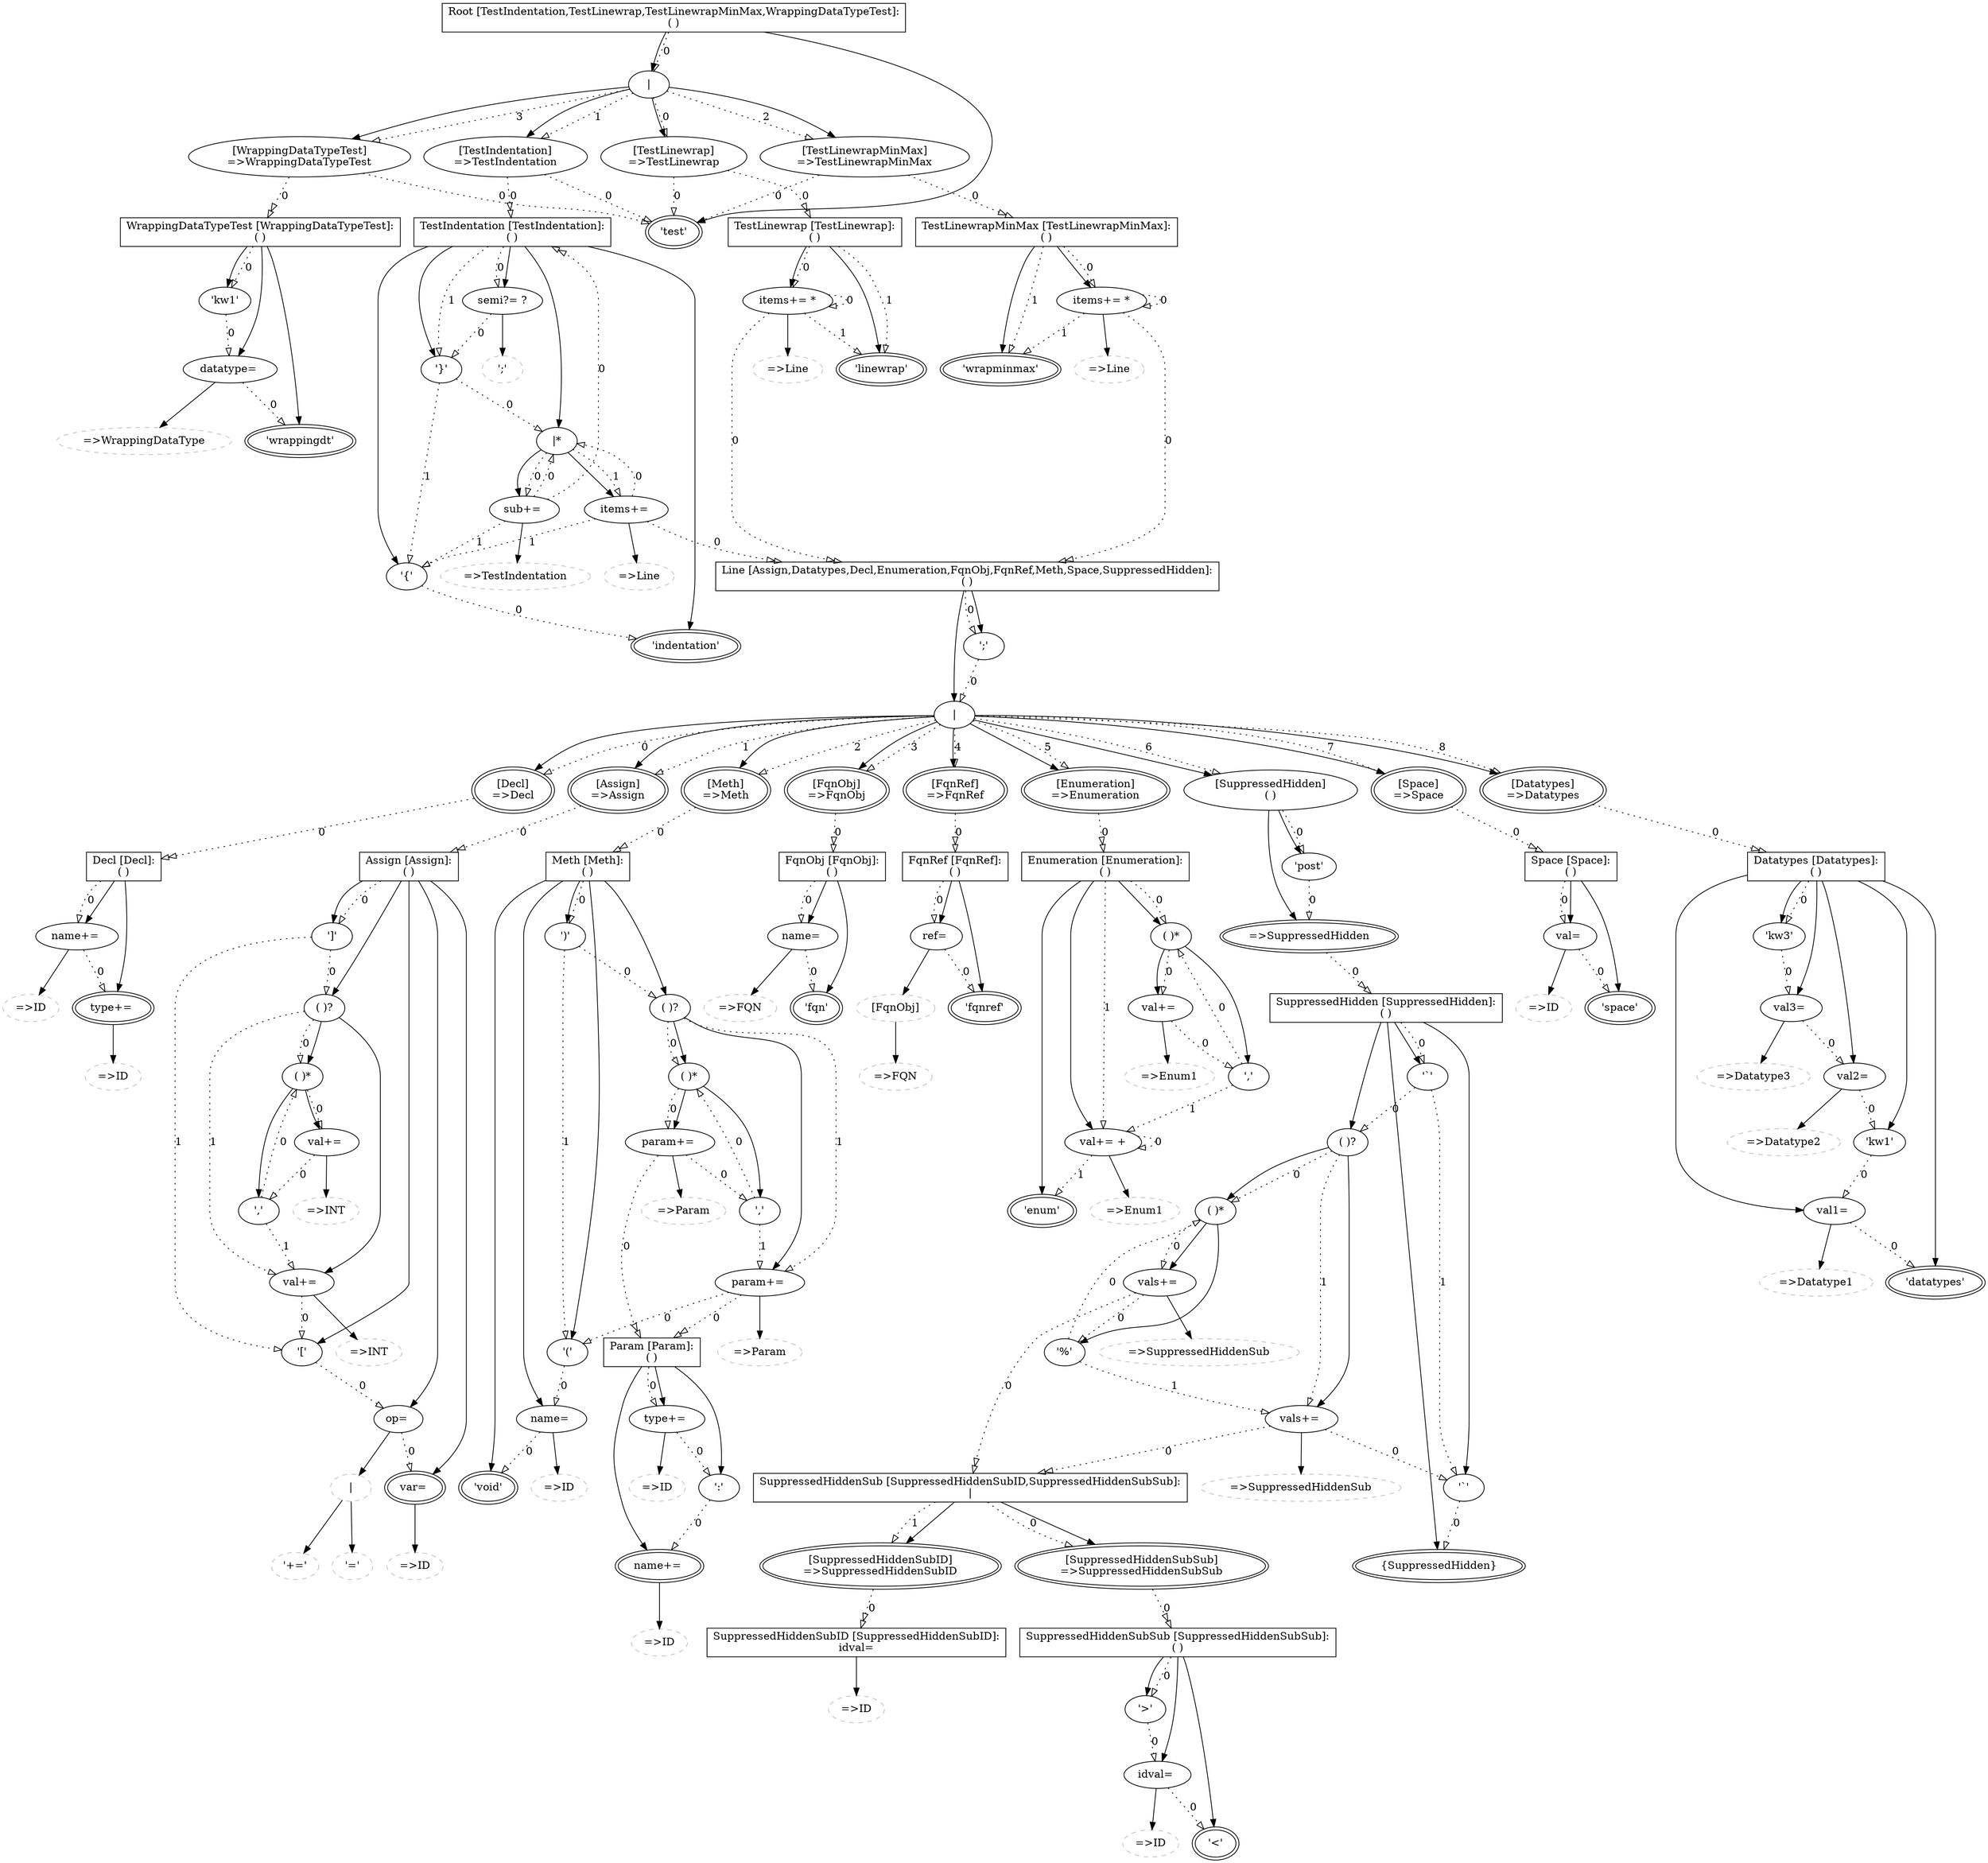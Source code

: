 ## This is a Graphviz .dot file (http://www.graphviz.org/)
## You can use the command 'dot -Tpdf this.dot > out.pdf' to render it.
digraph G {
group11980059 [shape=record,label="Root \[TestIndentation,TestLinewrap,TestLinewrapMinMax,WrappingDataTypeTest\]:\n( )"];
keyword8564996 [label="'test'",peripheries=2];
alternatives15392234 [label="\|"];
rulecall8049877 [label="\[TestLinewrap\]\n=\>TestLinewrap"];
rulecall14847971 [label="\[TestIndentation\]\n=\>TestIndentation"];
rulecall4772074 [label="\[TestLinewrapMinMax\]\n=\>TestLinewrapMinMax"];
rulecall8786116 [label="\[WrappingDataTypeTest\]\n=\>WrappingDataTypeTest"];
group9392383 [shape=record,label="Line \[Assign,Datatypes,Decl,Enumeration,FqnObj,FqnRef,Meth,Space,SuppressedHidden\]:\n( )"];
alternatives958830 [label="\|"];
rulecall8353931 [label="\[Decl\]\n=\>Decl",peripheries=2];
rulecall11294124 [label="\[Assign\]\n=\>Assign",peripheries=2];
rulecall7526549 [label="\[Meth\]\n=\>Meth",peripheries=2];
rulecall4424876 [label="\[FqnObj\]\n=\>FqnObj",peripheries=2];
rulecall9655301 [label="\[FqnRef\]\n=\>FqnRef",peripheries=2];
rulecall14295635 [label="\[Enumeration\]\n=\>Enumeration",peripheries=2];
group8937123 [label="\[SuppressedHidden\]\n( )"];
rulecall1629420 [label="=\>SuppressedHidden",peripheries=2];
keyword16598940 [label="'post'"];
rulecall4809556 [label="\[Space\]\n=\>Space",peripheries=2];
rulecall11097132 [label="\[Datatypes\]\n=\>Datatypes",peripheries=2];
keyword6848879 [label="';'"];
group635945 [shape=record,label="Decl \[Decl\]:\n( )"];
assignment11061361 [label="type+= ",peripheries=2];
rulecall12784085 [color=grey,label="=\>ID",style=dashed];
assignment16752163 [label="name+= "];
rulecall13100416 [color=grey,label="=\>ID",style=dashed];
group1247724 [shape=record,label="Assign \[Assign\]:\n( )"];
assignment15144602 [label="var= ",peripheries=2];
rulecall2933856 [color=grey,label="=\>ID",style=dashed];
assignment12197082 [label="op= "];
alternatives15763159 [color=grey,label="\|",style=dashed];
keyword2410155 [color=grey,label="'='",style=dashed];
keyword7278831 [color=grey,label="'+='",style=dashed];
keyword12633706 [label="'\['"];
group2262305 [label="( )?"];
assignment12338877 [label="val+= "];
rulecall1092990 [color=grey,label="=\>INT",style=dashed];
group5401695 [label="( )*"];
keyword4786706 [label="','"];
assignment13132751 [label="val+= "];
rulecall15610735 [color=grey,label="=\>INT",style=dashed];
keyword3418635 [label="'\]'"];
group11812857 [shape=record,label="Meth \[Meth\]:\n( )"];
keyword13896146 [label="'void'",peripheries=2];
assignment1096796 [label="name= "];
rulecall15288182 [color=grey,label="=\>ID",style=dashed];
keyword13694967 [label="'('"];
group4689424 [label="( )?"];
assignment12481262 [label="param+= "];
rulecall5416549 [color=grey,label="=\>Param",style=dashed];
group12571824 [label="( )*"];
keyword2388025 [label="','"];
assignment7041903 [label="param+= "];
rulecall8765702 [color=grey,label="=\>Param",style=dashed];
keyword4435521 [label="')'"];
group6642348 [shape=record,label="Param \[Param\]:\n( )"];
assignment13362352 [label="name+= ",peripheries=2];
rulecall2770321 [color=grey,label="=\>ID",style=dashed];
keyword2356421 [label="':'"];
assignment1238236 [label="type+= "];
rulecall4020385 [color=grey,label="=\>ID",style=dashed];
group10144701 [shape=record,label="Space \[Space\]:\n( )"];
keyword11937207 [label="'space'",peripheries=2];
assignment7300246 [label="val= "];
rulecall1589839 [color=grey,label="=\>ID",style=dashed];
group6697224 [shape=record,label="TestLinewrap \[TestLinewrap\]:\n( )"];
keyword1901807 [label="'linewrap'",peripheries=2];
assignment317424 [label="items+= *"];
rulecall2813503 [color=grey,label="=\>Line",style=dashed];
group3085863 [shape=record,label="TestLinewrapMinMax \[TestLinewrapMinMax\]:\n( )"];
keyword5740171 [label="'wrapminmax'",peripheries=2];
assignment16570324 [label="items+= *"];
rulecall9170244 [color=grey,label="=\>Line",style=dashed];
group6075435 [shape=record,label="TestIndentation \[TestIndentation\]:\n( )"];
keyword3699516 [label="'indentation'",peripheries=2];
keyword1412136 [label="'{'"];
alternatives10791066 [label="\|*"];
assignment12436798 [label="sub+= "];
rulecall5546726 [color=grey,label="=\>TestIndentation",style=dashed];
assignment14722649 [label="items+= "];
rulecall9622202 [color=grey,label="=\>Line",style=dashed];
keyword3741649 [label="'}'"];
assignment13185017 [label="semi?= ?"];
keyword4890254 [color=grey,label="';'",style=dashed];
group15707128 [shape=record,label="FqnObj \[FqnObj\]:\n( )"];
keyword211648 [label="'fqn'",peripheries=2];
assignment7115045 [label="name= "];
rulecall12272674 [color=grey,label="=\>FQN",style=dashed];
group396583 [shape=record,label="FqnRef \[FqnRef\]:\n( )"];
keyword4822559 [label="'fqnref'",peripheries=2];
assignment11351342 [label="ref= "];
crossreference2034542 [color=grey,label="\[FqnObj\]",style=dashed];
rulecall7420678 [color=grey,label="=\>FQN",style=dashed];
group741340 [shape=record,label="Enumeration \[Enumeration\]:\n( )"];
keyword11008689 [label="'enum'",peripheries=2];
assignment642517 [label="val+= +"];
rulecall230897 [color=grey,label="=\>Enum1",style=dashed];
group3905676 [label="( )*"];
keyword10241488 [label="','"];
assignment11048698 [label="val+= "];
rulecall5155943 [color=grey,label="=\>Enum1",style=dashed];
group11244395 [shape=record,label="SuppressedHidden \[SuppressedHidden\]:\n( )"];
action5996989 [label="{SuppressedHidden}",peripheries=2];
keyword10672757 [label="'`'"];
group11827008 [label="( )?"];
assignment9345520 [label="vals+= "];
rulecall5254238 [color=grey,label="=\>SuppressedHiddenSub",style=dashed];
group73501 [label="( )*"];
keyword10602023 [label="'%'"];
assignment1858652 [label="vals+= "];
rulecall13015181 [color=grey,label="=\>SuppressedHiddenSub",style=dashed];
keyword14182480 [label="'`'"];
alternatives11042687 [shape=record,label="SuppressedHiddenSub \[SuppressedHiddenSubID,SuppressedHiddenSubSub\]:\n\|"];
rulecall9493056 [label="\[SuppressedHiddenSubSub\]\n=\>SuppressedHiddenSubSub",peripheries=2];
rulecall1145435 [label="\[SuppressedHiddenSubID\]\n=\>SuppressedHiddenSubID",peripheries=2];
group4889052 [shape=record,label="SuppressedHiddenSubSub \[SuppressedHiddenSubSub\]:\n( )"];
keyword12272745 [label="'\<'",peripheries=2];
assignment7727749 [label="idval= "];
rulecall15253988 [color=grey,label="=\>ID",style=dashed];
keyword7593366 [label="'\>'"];
assignment7848710 [shape=record,label="SuppressedHiddenSubID \[SuppressedHiddenSubID\]:\nidval= ",peripheries=2];
rulecall7874795 [color=grey,label="=\>ID",style=dashed];
group8269639 [shape=record,label="Datatypes \[Datatypes\]:\n( )"];
keyword5376160 [label="'datatypes'",peripheries=2];
assignment10798283 [label="val1= "];
rulecall13974140 [color=grey,label="=\>Datatype1",style=dashed];
keyword11824819 [label="'kw1'"];
assignment7609992 [label="val2= "];
rulecall3316732 [color=grey,label="=\>Datatype2",style=dashed];
assignment8429327 [label="val3= "];
rulecall13812604 [color=grey,label="=\>Datatype3",style=dashed];
keyword13617777 [label="'kw3'"];
group15987032 [shape=record,label="WrappingDataTypeTest \[WrappingDataTypeTest\]:\n( )"];
keyword6936254 [label="'wrappingdt'",peripheries=2];
assignment4899787 [label="datatype= "];
rulecall11987320 [color=grey,label="=\>WrappingDataType",style=dashed];
keyword9530041 [label="'kw1'"];
group11980059->keyword8564996 [];
rulecall8049877->group6697224 [label=0,style=dotted,arrowhead=onormalonormal];
rulecall8049877->keyword8564996 [arrowtail=odot,label=0,style=dotted,arrowhead=onormal];
alternatives15392234->rulecall8049877 [];
rulecall14847971->group6075435 [label=0,style=dotted,arrowhead=onormalonormal];
rulecall14847971->keyword8564996 [arrowtail=odot,label=0,style=dotted,arrowhead=onormal];
alternatives15392234->rulecall14847971 [];
rulecall4772074->group3085863 [label=0,style=dotted,arrowhead=onormalonormal];
rulecall4772074->keyword8564996 [arrowtail=odot,label=0,style=dotted,arrowhead=onormal];
alternatives15392234->rulecall4772074 [];
rulecall8786116->group15987032 [label=0,style=dotted,arrowhead=onormalonormal];
rulecall8786116->keyword8564996 [arrowtail=odot,label=0,style=dotted,arrowhead=onormal];
alternatives15392234->rulecall8786116 [];
alternatives15392234->rulecall8049877 [label=0,style=dotted,arrowhead=onormal];
alternatives15392234->rulecall14847971 [label=1,style=dotted,arrowhead=onormal];
alternatives15392234->rulecall4772074 [label=2,style=dotted,arrowhead=onormal];
alternatives15392234->rulecall8786116 [label=3,style=dotted,arrowhead=onormal];
group11980059->alternatives15392234 [];
group11980059->alternatives15392234 [label=0,style=dotted,arrowhead=onormal];
rulecall8353931->group635945 [label=0,style=dotted,arrowhead=onormalonormal];
alternatives958830->rulecall8353931 [];
rulecall11294124->group1247724 [label=0,style=dotted,arrowhead=onormalonormal];
alternatives958830->rulecall11294124 [];
rulecall7526549->group11812857 [label=0,style=dotted,arrowhead=onormalonormal];
alternatives958830->rulecall7526549 [];
rulecall4424876->group15707128 [label=0,style=dotted,arrowhead=onormalonormal];
alternatives958830->rulecall4424876 [];
rulecall9655301->group396583 [label=0,style=dotted,arrowhead=onormalonormal];
alternatives958830->rulecall9655301 [];
rulecall14295635->group741340 [label=0,style=dotted,arrowhead=onormalonormal];
alternatives958830->rulecall14295635 [];
rulecall1629420->group11244395 [label=0,style=dotted,arrowhead=onormalonormal];
group8937123->rulecall1629420 [];
keyword16598940->rulecall1629420 [label=0,style=dotted,arrowhead=onormal];
group8937123->keyword16598940 [];
group8937123->keyword16598940 [label=0,style=dotted,arrowhead=onormal];
alternatives958830->group8937123 [];
rulecall4809556->group10144701 [label=0,style=dotted,arrowhead=onormalonormal];
alternatives958830->rulecall4809556 [];
rulecall11097132->group8269639 [label=0,style=dotted,arrowhead=onormalonormal];
alternatives958830->rulecall11097132 [];
alternatives958830->rulecall8353931 [label=0,style=dotted,arrowhead=onormal];
alternatives958830->rulecall11294124 [label=1,style=dotted,arrowhead=onormal];
alternatives958830->rulecall7526549 [label=2,style=dotted,arrowhead=onormal];
alternatives958830->rulecall4424876 [label=3,style=dotted,arrowhead=onormal];
alternatives958830->rulecall9655301 [label=4,style=dotted,arrowhead=onormal];
alternatives958830->rulecall14295635 [label=5,style=dotted,arrowhead=onormal];
alternatives958830->group8937123 [label=6,style=dotted,arrowhead=onormal];
alternatives958830->rulecall4809556 [label=7,style=dotted,arrowhead=onormal];
alternatives958830->rulecall11097132 [label=8,style=dotted,arrowhead=onormal];
group9392383->alternatives958830 [];
keyword6848879->alternatives958830 [label=0,style=dotted,arrowhead=onormal];
group9392383->keyword6848879 [];
group9392383->keyword6848879 [label=0,style=dotted,arrowhead=onormal];
assignment11061361->rulecall12784085 [];
group635945->assignment11061361 [];
assignment16752163->rulecall13100416 [];
assignment16752163->assignment11061361 [label=0,style=dotted,arrowhead=onormal];
group635945->assignment16752163 [];
group635945->assignment16752163 [label=0,style=dotted,arrowhead=onormal];
assignment15144602->rulecall2933856 [];
group1247724->assignment15144602 [];
alternatives15763159->keyword2410155 [];
alternatives15763159->keyword7278831 [];
assignment12197082->alternatives15763159 [];
assignment12197082->assignment15144602 [label=0,style=dotted,arrowhead=onormal];
group1247724->assignment12197082 [];
keyword12633706->assignment12197082 [label=0,style=dotted,arrowhead=onormal];
group1247724->keyword12633706 [];
assignment12338877->rulecall1092990 [];
assignment12338877->keyword12633706 [label=0,style=dotted,arrowhead=onormal];
group2262305->assignment12338877 [];
keyword4786706->group5401695 [label=0,style=dotted,arrowhead=onormal];
keyword4786706->assignment12338877 [label=1,style=dotted,arrowhead=onormal];
group5401695->keyword4786706 [];
assignment13132751->rulecall15610735 [];
assignment13132751->keyword4786706 [label=0,style=dotted,arrowhead=onormal];
group5401695->assignment13132751 [];
group5401695->assignment13132751 [label=0,style=dotted,arrowhead=onormal];
group2262305->group5401695 [];
group2262305->group5401695 [label=0,style=dotted,arrowhead=onormal];
group2262305->assignment12338877 [label=1,style=dotted,arrowhead=onormal];
group1247724->group2262305 [];
keyword3418635->group2262305 [label=0,style=dotted,arrowhead=onormal];
keyword3418635->keyword12633706 [label=1,style=dotted,arrowhead=onormal];
group1247724->keyword3418635 [];
group1247724->keyword3418635 [label=0,style=dotted,arrowhead=onormal];
group11812857->keyword13896146 [];
assignment1096796->rulecall15288182 [];
assignment1096796->keyword13896146 [label=0,style=dotted,arrowhead=onormal];
group11812857->assignment1096796 [];
keyword13694967->assignment1096796 [label=0,style=dotted,arrowhead=onormal];
group11812857->keyword13694967 [];
assignment12481262->rulecall5416549 [];
assignment12481262->group6642348 [label=0,style=dotted,arrowhead=onormalonormal];
assignment12481262->keyword13694967 [arrowtail=odot,label=0,style=dotted,arrowhead=onormal];
group4689424->assignment12481262 [];
keyword2388025->group12571824 [label=0,style=dotted,arrowhead=onormal];
keyword2388025->assignment12481262 [label=1,style=dotted,arrowhead=onormal];
group12571824->keyword2388025 [];
assignment7041903->rulecall8765702 [];
assignment7041903->group6642348 [label=0,style=dotted,arrowhead=onormalonormal];
assignment7041903->keyword2388025 [arrowtail=odot,label=0,style=dotted,arrowhead=onormal];
group12571824->assignment7041903 [];
group12571824->assignment7041903 [label=0,style=dotted,arrowhead=onormal];
group4689424->group12571824 [];
group4689424->group12571824 [label=0,style=dotted,arrowhead=onormal];
group4689424->assignment12481262 [label=1,style=dotted,arrowhead=onormal];
group11812857->group4689424 [];
keyword4435521->group4689424 [label=0,style=dotted,arrowhead=onormal];
keyword4435521->keyword13694967 [label=1,style=dotted,arrowhead=onormal];
group11812857->keyword4435521 [];
group11812857->keyword4435521 [label=0,style=dotted,arrowhead=onormal];
assignment13362352->rulecall2770321 [];
group6642348->assignment13362352 [];
keyword2356421->assignment13362352 [label=0,style=dotted,arrowhead=onormal];
group6642348->keyword2356421 [];
assignment1238236->rulecall4020385 [];
assignment1238236->keyword2356421 [label=0,style=dotted,arrowhead=onormal];
group6642348->assignment1238236 [];
group6642348->assignment1238236 [label=0,style=dotted,arrowhead=onormal];
group10144701->keyword11937207 [];
assignment7300246->rulecall1589839 [];
assignment7300246->keyword11937207 [label=0,style=dotted,arrowhead=onormal];
group10144701->assignment7300246 [];
group10144701->assignment7300246 [label=0,style=dotted,arrowhead=onormal];
group6697224->keyword1901807 [];
assignment317424->rulecall2813503 [];
assignment317424->group9392383 [label=0,style=dotted,arrowhead=onormalonormal];
assignment317424->assignment317424 [arrowtail=odot,label=0,style=dotted,arrowhead=onormal];
assignment317424->keyword1901807 [arrowtail=odot,label=1,style=dotted,arrowhead=onormal];
group6697224->assignment317424 [];
group6697224->assignment317424 [label=0,style=dotted,arrowhead=onormal];
group6697224->keyword1901807 [label=1,style=dotted,arrowhead=onormal];
group3085863->keyword5740171 [];
assignment16570324->rulecall9170244 [];
assignment16570324->group9392383 [label=0,style=dotted,arrowhead=onormalonormal];
assignment16570324->assignment16570324 [arrowtail=odot,label=0,style=dotted,arrowhead=onormal];
assignment16570324->keyword5740171 [arrowtail=odot,label=1,style=dotted,arrowhead=onormal];
group3085863->assignment16570324 [];
group3085863->assignment16570324 [label=0,style=dotted,arrowhead=onormal];
group3085863->keyword5740171 [label=1,style=dotted,arrowhead=onormal];
group6075435->keyword3699516 [];
keyword1412136->keyword3699516 [label=0,style=dotted,arrowhead=onormal];
group6075435->keyword1412136 [];
assignment12436798->rulecall5546726 [];
assignment12436798->group6075435 [label=0,style=dotted,arrowhead=onormalonormal];
assignment12436798->alternatives10791066 [arrowtail=odot,label=0,style=dotted,arrowhead=onormal];
assignment12436798->keyword1412136 [arrowtail=odot,label=1,style=dotted,arrowhead=onormal];
alternatives10791066->assignment12436798 [];
assignment14722649->rulecall9622202 [];
assignment14722649->group9392383 [label=0,style=dotted,arrowhead=onormalonormal];
assignment14722649->alternatives10791066 [arrowtail=odot,label=0,style=dotted,arrowhead=onormal];
assignment14722649->keyword1412136 [arrowtail=odot,label=1,style=dotted,arrowhead=onormal];
alternatives10791066->assignment14722649 [];
alternatives10791066->assignment12436798 [label=0,style=dotted,arrowhead=onormal];
alternatives10791066->assignment14722649 [label=1,style=dotted,arrowhead=onormal];
group6075435->alternatives10791066 [];
keyword3741649->alternatives10791066 [label=0,style=dotted,arrowhead=onormal];
keyword3741649->keyword1412136 [label=1,style=dotted,arrowhead=onormal];
group6075435->keyword3741649 [];
assignment13185017->keyword4890254 [];
assignment13185017->keyword3741649 [label=0,style=dotted,arrowhead=onormal];
group6075435->assignment13185017 [];
group6075435->assignment13185017 [label=0,style=dotted,arrowhead=onormal];
group6075435->keyword3741649 [label=1,style=dotted,arrowhead=onormal];
group15707128->keyword211648 [];
assignment7115045->rulecall12272674 [];
assignment7115045->keyword211648 [label=0,style=dotted,arrowhead=onormal];
group15707128->assignment7115045 [];
group15707128->assignment7115045 [label=0,style=dotted,arrowhead=onormal];
group396583->keyword4822559 [];
crossreference2034542->rulecall7420678 [];
assignment11351342->crossreference2034542 [];
assignment11351342->keyword4822559 [label=0,style=dotted,arrowhead=onormal];
group396583->assignment11351342 [];
group396583->assignment11351342 [label=0,style=dotted,arrowhead=onormal];
group741340->keyword11008689 [];
assignment642517->rulecall230897 [];
assignment642517->assignment642517 [label=0,style=dotted,arrowhead=onormal];
assignment642517->keyword11008689 [label=1,style=dotted,arrowhead=onormal];
group741340->assignment642517 [];
keyword10241488->group3905676 [label=0,style=dotted,arrowhead=onormal];
keyword10241488->assignment642517 [label=1,style=dotted,arrowhead=onormal];
group3905676->keyword10241488 [];
assignment11048698->rulecall5155943 [];
assignment11048698->keyword10241488 [label=0,style=dotted,arrowhead=onormal];
group3905676->assignment11048698 [];
group3905676->assignment11048698 [label=0,style=dotted,arrowhead=onormal];
group741340->group3905676 [];
group741340->group3905676 [label=0,style=dotted,arrowhead=onormal];
group741340->assignment642517 [label=1,style=dotted,arrowhead=onormal];
group11244395->action5996989 [];
keyword10672757->action5996989 [label=0,style=dotted,arrowhead=onormal];
group11244395->keyword10672757 [];
assignment9345520->rulecall5254238 [];
assignment9345520->alternatives11042687 [label=0,style=dotted,arrowhead=onormalonormal];
assignment9345520->keyword10672757 [arrowtail=odot,label=0,style=dotted,arrowhead=onormal];
group11827008->assignment9345520 [];
keyword10602023->group73501 [label=0,style=dotted,arrowhead=onormal];
keyword10602023->assignment9345520 [label=1,style=dotted,arrowhead=onormal];
group73501->keyword10602023 [];
assignment1858652->rulecall13015181 [];
assignment1858652->alternatives11042687 [label=0,style=dotted,arrowhead=onormalonormal];
assignment1858652->keyword10602023 [arrowtail=odot,label=0,style=dotted,arrowhead=onormal];
group73501->assignment1858652 [];
group73501->assignment1858652 [label=0,style=dotted,arrowhead=onormal];
group11827008->group73501 [];
group11827008->group73501 [label=0,style=dotted,arrowhead=onormal];
group11827008->assignment9345520 [label=1,style=dotted,arrowhead=onormal];
group11244395->group11827008 [];
keyword14182480->group11827008 [label=0,style=dotted,arrowhead=onormal];
keyword14182480->keyword10672757 [label=1,style=dotted,arrowhead=onormal];
group11244395->keyword14182480 [];
group11244395->keyword14182480 [label=0,style=dotted,arrowhead=onormal];
rulecall9493056->group4889052 [label=0,style=dotted,arrowhead=onormalonormal];
alternatives11042687->rulecall9493056 [];
rulecall1145435->assignment7848710 [label=0,style=dotted,arrowhead=onormalonormal];
alternatives11042687->rulecall1145435 [];
alternatives11042687->rulecall9493056 [label=0,style=dotted,arrowhead=onormal];
alternatives11042687->rulecall1145435 [label=1,style=dotted,arrowhead=onormal];
group4889052->keyword12272745 [];
assignment7727749->rulecall15253988 [];
assignment7727749->keyword12272745 [label=0,style=dotted,arrowhead=onormal];
group4889052->assignment7727749 [];
keyword7593366->assignment7727749 [label=0,style=dotted,arrowhead=onormal];
group4889052->keyword7593366 [];
group4889052->keyword7593366 [label=0,style=dotted,arrowhead=onormal];
assignment7848710->rulecall7874795 [];
group8269639->keyword5376160 [];
assignment10798283->rulecall13974140 [];
assignment10798283->keyword5376160 [label=0,style=dotted,arrowhead=onormal];
group8269639->assignment10798283 [];
keyword11824819->assignment10798283 [label=0,style=dotted,arrowhead=onormal];
group8269639->keyword11824819 [];
assignment7609992->rulecall3316732 [];
assignment7609992->keyword11824819 [label=0,style=dotted,arrowhead=onormal];
group8269639->assignment7609992 [];
assignment8429327->rulecall13812604 [];
assignment8429327->assignment7609992 [label=0,style=dotted,arrowhead=onormal];
group8269639->assignment8429327 [];
keyword13617777->assignment8429327 [label=0,style=dotted,arrowhead=onormal];
group8269639->keyword13617777 [];
group8269639->keyword13617777 [label=0,style=dotted,arrowhead=onormal];
group15987032->keyword6936254 [];
assignment4899787->rulecall11987320 [];
assignment4899787->keyword6936254 [label=0,style=dotted,arrowhead=onormal];
group15987032->assignment4899787 [];
keyword9530041->assignment4899787 [label=0,style=dotted,arrowhead=onormal];
group15987032->keyword9530041 [];
group15987032->keyword9530041 [label=0,style=dotted,arrowhead=onormal];
}

